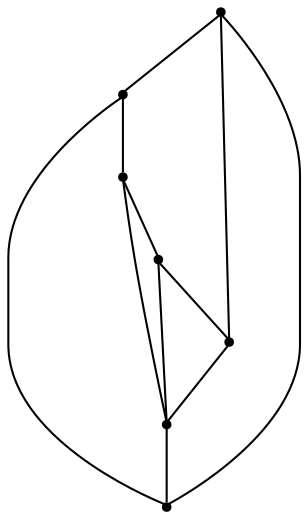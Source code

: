 graph {
  node [shape=point,comment="{\"directed\":false,\"doi\":\"10.1007/978-3-030-68766-3_12\",\"figure\":\"5 (2)\"}"]

  v0 [pos="1534.151715782902,310.2509789655942"]
  v1 [pos="1307.4625358470587,310.2509789655942"]
  v2 [pos="1250.7868150370946,310.2509789655942"]
  v3 [pos="1420.8076186252179,310.2509789655942"]
  v4 [pos="1364.1330106125633,310.2509789655942"]
  v5 [pos="1194.1183751009564,310.2509789655942"]
  v6 [pos="1477.4811774289801,310.2509789655942"]

  v0 -- v6 [id="-3",pos="1534.151715782902,310.2509789655942 1477.4811774289801,310.2509789655942 1477.4811774289801,310.2509789655942 1477.4811774289801,310.2509789655942"]
  v6 -- v3 [id="-4",pos="1477.4811774289801,310.2509789655942 1420.8076186252179,310.2509789655942 1420.8076186252179,310.2509789655942 1420.8076186252179,310.2509789655942"]
  v3 -- v4 [id="-5",pos="1420.8076186252179,310.2509789655942 1364.1330106125633,310.2509789655942 1364.1330106125633,310.2509789655942 1364.1330106125633,310.2509789655942"]
  v4 -- v1 [id="-6",pos="1364.1330106125633,310.2509789655942 1307.4625358470587,310.2509789655942 1307.4625358470587,310.2509789655942 1307.4625358470587,310.2509789655942"]
  v1 -- v2 [id="-7",pos="1307.4625358470587,310.2509789655942 1250.7868150370946,310.2509789655942 1250.7868150370946,310.2509789655942 1250.7868150370946,310.2509789655942"]
  v2 -- v5 [id="-8",pos="1250.7868150370946,310.2509789655942 1194.1183751009564,310.2509789655942 1194.1183751009564,310.2509789655942 1194.1183751009564,310.2509789655942"]
  v5 -- v6 [id="-12",pos="1194.1183751009564,310.2509789655942 1194.1193925156397,225.24367767994192 1477.4812092231891,225.24367767994192 1477.4811774289801,310.2509789655942"]
  v5 -- v0 [id="-13",pos="1194.1183751009564,310.2509789655942 1194.1193925156397,423.59367906805824 1534.1527331975853,423.59367906805824 1534.151715782902,310.2509789655942"]
  v2 -- v4 [id="-17",pos="1250.7868150370946,310.2509789655942 1250.786719654468,338.58533653482755 1364.1297676032605,338.58533653482755 1364.1330106125633,310.2509789655942"]
  v2 -- v3 [id="-18",pos="1250.7868150370946,310.2509789655942 1250.786719654468,366.9270146309293 1420.809685248793,366.9270146309293 1420.8076186252179,310.2509789655942"]
  v1 -- v0 [id="-22",pos="1307.4625358470587,310.2509789655942 1307.4624404644323,225.24367767994192 1534.1527331975853,225.24367767994192 1534.151715782902,310.2509789655942"]
}